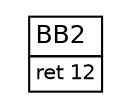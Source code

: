 digraph "Toplevel" {
graph [ fontname = "Helvetica" ];
node [fontname = "helvetica"];
edge [fontname = "helvetica"];

MainBB2 [shape=plaintext, fontsize=10, label=<

      <table border="0" cellborder="1" cellspacing="0">
	<tr><td align="left"><font point-size="12">BB2</font></td></tr>
	<tr><td align="left">ret 12</td></tr>
      </table>

>];

}
